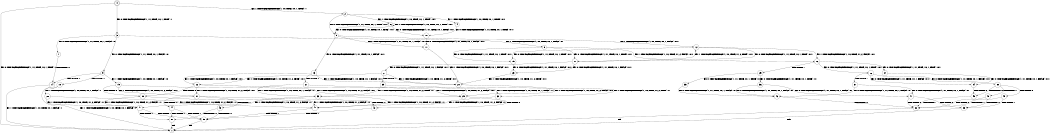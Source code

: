 digraph BCG {
size = "7, 10.5";
center = TRUE;
node [shape = circle];
0 [peripheries = 2];
0 -> 1 [label = "EX !0 !ATOMIC_EXCH_BRANCH (1, +1, TRUE, +0, 1, TRUE) !::"];
0 -> 2 [label = "EX !1 !ATOMIC_EXCH_BRANCH (1, +0, TRUE, +0, 1, TRUE) !::"];
0 -> 3 [label = "EX !0 !ATOMIC_EXCH_BRANCH (1, +1, TRUE, +0, 1, TRUE) !::"];
2 -> 4 [label = "EX !1 !ATOMIC_EXCH_BRANCH (1, +0, TRUE, +0, 1, TRUE) !:0:1:"];
2 -> 5 [label = "EX !0 !ATOMIC_EXCH_BRANCH (1, +1, TRUE, +0, 1, TRUE) !:0:1:"];
2 -> 6 [label = "EX !1 !ATOMIC_EXCH_BRANCH (1, +0, TRUE, +0, 1, TRUE) !:0:1:"];
3 -> 7 [label = "EX !0 !ATOMIC_EXCH_BRANCH (1, +1, TRUE, +0, 1, FALSE) !:0:"];
3 -> 8 [label = "EX !1 !ATOMIC_EXCH_BRANCH (1, +0, TRUE, +0, 1, FALSE) !:0:"];
3 -> 9 [label = "EX !0 !ATOMIC_EXCH_BRANCH (1, +1, TRUE, +0, 1, FALSE) !:0:"];
4 -> 10 [label = "EX !0 !ATOMIC_EXCH_BRANCH (1, +1, TRUE, +0, 1, TRUE) !:0:1:"];
5 -> 11 [label = "EX !0 !ATOMIC_EXCH_BRANCH (1, +1, TRUE, +0, 1, FALSE) !:0:1:"];
5 -> 12 [label = "EX !1 !ATOMIC_EXCH_BRANCH (1, +0, TRUE, +0, 1, FALSE) !:0:1:"];
5 -> 13 [label = "EX !0 !ATOMIC_EXCH_BRANCH (1, +1, TRUE, +0, 1, FALSE) !:0:1:"];
6 -> 10 [label = "EX !0 !ATOMIC_EXCH_BRANCH (1, +1, TRUE, +0, 1, TRUE) !:0:1:"];
6 -> 5 [label = "EX !0 !ATOMIC_EXCH_BRANCH (1, +1, TRUE, +0, 1, TRUE) !:0:1:"];
6 -> 6 [label = "EX !1 !ATOMIC_EXCH_BRANCH (1, +0, TRUE, +0, 1, TRUE) !:0:1:"];
7 -> 14 [label = "TERMINATE !0"];
8 -> 15 [label = "EX !0 !ATOMIC_EXCH_BRANCH (1, +1, TRUE, +0, 1, TRUE) !:0:1:"];
8 -> 16 [label = "EX !1 !ATOMIC_EXCH_BRANCH (1, +0, TRUE, +1, 2, FALSE) !:0:1:"];
8 -> 17 [label = "EX !0 !ATOMIC_EXCH_BRANCH (1, +1, TRUE, +0, 1, TRUE) !:0:1:"];
9 -> 14 [label = "TERMINATE !0"];
9 -> 18 [label = "TERMINATE !0"];
9 -> 19 [label = "EX !1 !ATOMIC_EXCH_BRANCH (1, +0, TRUE, +0, 1, FALSE) !:0:"];
10 -> 11 [label = "EX !0 !ATOMIC_EXCH_BRANCH (1, +1, TRUE, +0, 1, FALSE) !:0:1:"];
11 -> 20 [label = "EX !1 !ATOMIC_EXCH_BRANCH (1, +0, TRUE, +0, 1, FALSE) !:0:1:"];
12 -> 15 [label = "EX !0 !ATOMIC_EXCH_BRANCH (1, +1, TRUE, +0, 1, TRUE) !:0:1:"];
12 -> 16 [label = "EX !1 !ATOMIC_EXCH_BRANCH (1, +0, TRUE, +1, 2, FALSE) !:0:1:"];
12 -> 17 [label = "EX !0 !ATOMIC_EXCH_BRANCH (1, +1, TRUE, +0, 1, TRUE) !:0:1:"];
13 -> 20 [label = "EX !1 !ATOMIC_EXCH_BRANCH (1, +0, TRUE, +0, 1, FALSE) !:0:1:"];
13 -> 21 [label = "TERMINATE !0"];
13 -> 22 [label = "EX !1 !ATOMIC_EXCH_BRANCH (1, +0, TRUE, +0, 1, FALSE) !:0:1:"];
14 -> 1 [label = "EX !1 !ATOMIC_EXCH_BRANCH (1, +0, TRUE, +0, 1, FALSE) !::"];
15 -> 23 [label = "EX !0 !ATOMIC_EXCH_BRANCH (1, +1, TRUE, +0, 1, FALSE) !:0:1:"];
16 -> 24 [label = "EX !0 !ATOMIC_EXCH_BRANCH (1, +1, TRUE, +0, 1, TRUE) !:0:1:"];
16 -> 25 [label = "TERMINATE !1"];
16 -> 26 [label = "EX !0 !ATOMIC_EXCH_BRANCH (1, +1, TRUE, +0, 1, TRUE) !:0:1:"];
17 -> 23 [label = "EX !0 !ATOMIC_EXCH_BRANCH (1, +1, TRUE, +0, 1, FALSE) !:0:1:"];
17 -> 12 [label = "EX !1 !ATOMIC_EXCH_BRANCH (1, +0, TRUE, +1, 2, TRUE) !:0:1:"];
17 -> 27 [label = "EX !0 !ATOMIC_EXCH_BRANCH (1, +1, TRUE, +0, 1, FALSE) !:0:1:"];
18 -> 1 [label = "EX !1 !ATOMIC_EXCH_BRANCH (1, +0, TRUE, +0, 1, FALSE) !::"];
18 -> 28 [label = "EX !1 !ATOMIC_EXCH_BRANCH (1, +0, TRUE, +0, 1, FALSE) !::"];
19 -> 29 [label = "EX !1 !ATOMIC_EXCH_BRANCH (1, +0, TRUE, +1, 2, FALSE) !:0:1:"];
19 -> 30 [label = "TERMINATE !0"];
19 -> 31 [label = "EX !1 !ATOMIC_EXCH_BRANCH (1, +0, TRUE, +1, 2, FALSE) !:0:1:"];
20 -> 29 [label = "EX !1 !ATOMIC_EXCH_BRANCH (1, +0, TRUE, +1, 2, FALSE) !:0:1:"];
21 -> 32 [label = "EX !1 !ATOMIC_EXCH_BRANCH (1, +0, TRUE, +0, 1, FALSE) !:1:"];
21 -> 33 [label = "EX !1 !ATOMIC_EXCH_BRANCH (1, +0, TRUE, +0, 1, FALSE) !:1:"];
22 -> 29 [label = "EX !1 !ATOMIC_EXCH_BRANCH (1, +0, TRUE, +1, 2, FALSE) !:0:1:"];
22 -> 30 [label = "TERMINATE !0"];
22 -> 31 [label = "EX !1 !ATOMIC_EXCH_BRANCH (1, +0, TRUE, +1, 2, FALSE) !:0:1:"];
23 -> 20 [label = "EX !1 !ATOMIC_EXCH_BRANCH (1, +0, TRUE, +1, 2, TRUE) !:0:1:"];
24 -> 34 [label = "EX !0 !ATOMIC_EXCH_BRANCH (1, +1, TRUE, +0, 1, FALSE) !:0:1:"];
25 -> 35 [label = "EX !0 !ATOMIC_EXCH_BRANCH (1, +1, TRUE, +0, 1, TRUE) !:0:"];
25 -> 36 [label = "EX !0 !ATOMIC_EXCH_BRANCH (1, +1, TRUE, +0, 1, TRUE) !:0:"];
26 -> 34 [label = "EX !0 !ATOMIC_EXCH_BRANCH (1, +1, TRUE, +0, 1, FALSE) !:0:1:"];
26 -> 37 [label = "TERMINATE !1"];
26 -> 38 [label = "EX !0 !ATOMIC_EXCH_BRANCH (1, +1, TRUE, +0, 1, FALSE) !:0:1:"];
27 -> 20 [label = "EX !1 !ATOMIC_EXCH_BRANCH (1, +0, TRUE, +1, 2, TRUE) !:0:1:"];
27 -> 39 [label = "TERMINATE !0"];
27 -> 22 [label = "EX !1 !ATOMIC_EXCH_BRANCH (1, +0, TRUE, +1, 2, TRUE) !:0:1:"];
28 -> 40 [label = "EX !1 !ATOMIC_EXCH_BRANCH (1, +0, TRUE, +1, 2, FALSE) !:1:"];
28 -> 41 [label = "EX !1 !ATOMIC_EXCH_BRANCH (1, +0, TRUE, +1, 2, FALSE) !:1:"];
29 -> 42 [label = "TERMINATE !0"];
30 -> 40 [label = "EX !1 !ATOMIC_EXCH_BRANCH (1, +0, TRUE, +1, 2, FALSE) !:1:"];
30 -> 41 [label = "EX !1 !ATOMIC_EXCH_BRANCH (1, +0, TRUE, +1, 2, FALSE) !:1:"];
31 -> 42 [label = "TERMINATE !0"];
31 -> 43 [label = "TERMINATE !1"];
31 -> 44 [label = "TERMINATE !0"];
32 -> 40 [label = "EX !1 !ATOMIC_EXCH_BRANCH (1, +0, TRUE, +1, 2, FALSE) !:1:"];
33 -> 40 [label = "EX !1 !ATOMIC_EXCH_BRANCH (1, +0, TRUE, +1, 2, FALSE) !:1:"];
33 -> 41 [label = "EX !1 !ATOMIC_EXCH_BRANCH (1, +0, TRUE, +1, 2, FALSE) !:1:"];
34 -> 45 [label = "TERMINATE !0"];
35 -> 46 [label = "EX !0 !ATOMIC_EXCH_BRANCH (1, +1, TRUE, +0, 1, FALSE) !:0:"];
36 -> 46 [label = "EX !0 !ATOMIC_EXCH_BRANCH (1, +1, TRUE, +0, 1, FALSE) !:0:"];
36 -> 47 [label = "EX !0 !ATOMIC_EXCH_BRANCH (1, +1, TRUE, +0, 1, FALSE) !:0:"];
37 -> 46 [label = "EX !0 !ATOMIC_EXCH_BRANCH (1, +1, TRUE, +0, 1, FALSE) !:0:"];
37 -> 47 [label = "EX !0 !ATOMIC_EXCH_BRANCH (1, +1, TRUE, +0, 1, FALSE) !:0:"];
38 -> 45 [label = "TERMINATE !0"];
38 -> 48 [label = "TERMINATE !1"];
38 -> 49 [label = "TERMINATE !0"];
39 -> 32 [label = "EX !1 !ATOMIC_EXCH_BRANCH (1, +0, TRUE, +1, 2, TRUE) !:1:"];
39 -> 33 [label = "EX !1 !ATOMIC_EXCH_BRANCH (1, +0, TRUE, +1, 2, TRUE) !:1:"];
40 -> 50 [label = "TERMINATE !1"];
41 -> 50 [label = "TERMINATE !1"];
41 -> 51 [label = "TERMINATE !1"];
42 -> 50 [label = "TERMINATE !1"];
43 -> 50 [label = "TERMINATE !0"];
43 -> 51 [label = "TERMINATE !0"];
44 -> 50 [label = "TERMINATE !1"];
44 -> 51 [label = "TERMINATE !1"];
45 -> 52 [label = "TERMINATE !1"];
46 -> 52 [label = "TERMINATE !0"];
47 -> 52 [label = "TERMINATE !0"];
47 -> 53 [label = "TERMINATE !0"];
48 -> 52 [label = "TERMINATE !0"];
48 -> 53 [label = "TERMINATE !0"];
49 -> 52 [label = "TERMINATE !1"];
49 -> 53 [label = "TERMINATE !1"];
50 -> 1 [label = "exit"];
51 -> 1 [label = "exit"];
52 -> 1 [label = "exit"];
53 -> 1 [label = "exit"];
}
